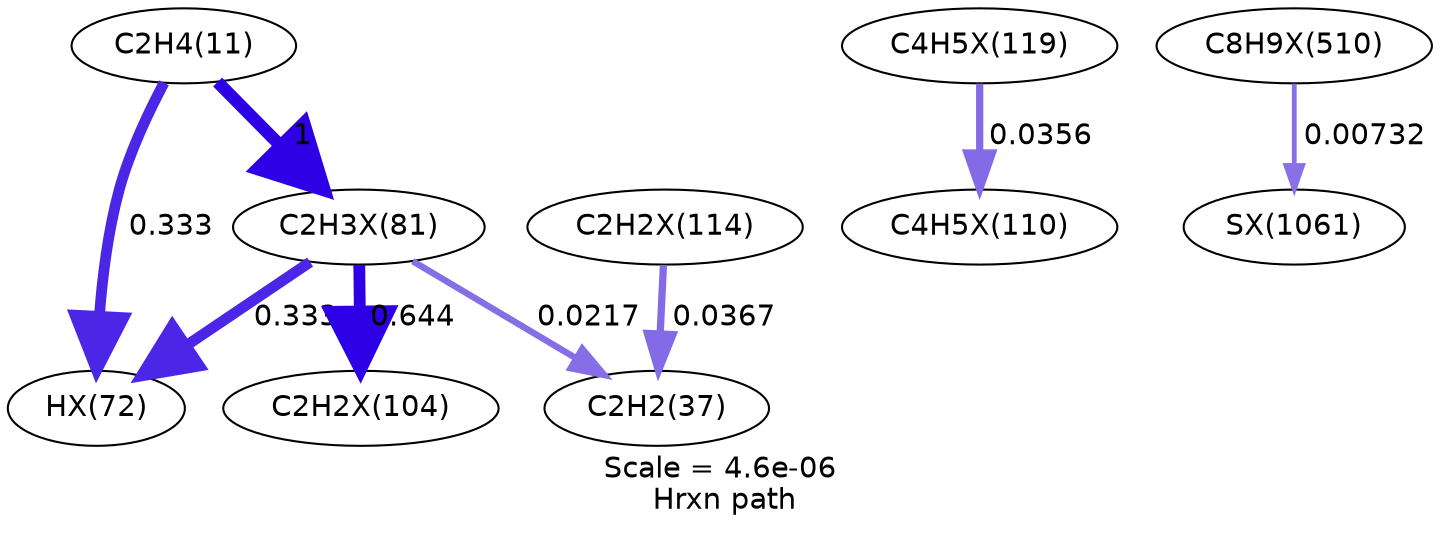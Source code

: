 digraph reaction_paths {
center=1;
s12 -> s24[fontname="Helvetica", style="setlinewidth(5.17)", arrowsize=2.59, color="0.7, 0.833, 0.9"
, label=" 0.333"];
s12 -> s26[fontname="Helvetica", style="setlinewidth(6)", arrowsize=3, color="0.7, 1.5, 0.9"
, label=" 1"];
s26 -> s24[fontname="Helvetica", style="setlinewidth(5.17)", arrowsize=2.58, color="0.7, 0.833, 0.9"
, label=" 0.333"];
s26 -> s28[fontname="Helvetica", style="setlinewidth(5.67)", arrowsize=2.83, color="0.7, 1.14, 0.9"
, label=" 0.644"];
s26 -> s13[fontname="Helvetica", style="setlinewidth(3.11)", arrowsize=1.55, color="0.7, 0.522, 0.9"
, label=" 0.0217"];
s31 -> s13[fontname="Helvetica", style="setlinewidth(3.5)", arrowsize=1.75, color="0.7, 0.537, 0.9"
, label=" 0.0367"];
s32 -> s29[fontname="Helvetica", style="setlinewidth(3.48)", arrowsize=1.74, color="0.7, 0.536, 0.9"
, label=" 0.0356"];
s45 -> s51[fontname="Helvetica", style="setlinewidth(2.29)", arrowsize=1.14, color="0.7, 0.507, 0.9"
, label=" 0.00732"];
s12 [ fontname="Helvetica", label="C2H4(11)"];
s13 [ fontname="Helvetica", label="C2H2(37)"];
s24 [ fontname="Helvetica", label="HX(72)"];
s26 [ fontname="Helvetica", label="C2H3X(81)"];
s28 [ fontname="Helvetica", label="C2H2X(104)"];
s29 [ fontname="Helvetica", label="C4H5X(110)"];
s31 [ fontname="Helvetica", label="C2H2X(114)"];
s32 [ fontname="Helvetica", label="C4H5X(119)"];
s45 [ fontname="Helvetica", label="C8H9X(510)"];
s51 [ fontname="Helvetica", label="SX(1061)"];
 label = "Scale = 4.6e-06\l Hrxn path";
 fontname = "Helvetica";
}
